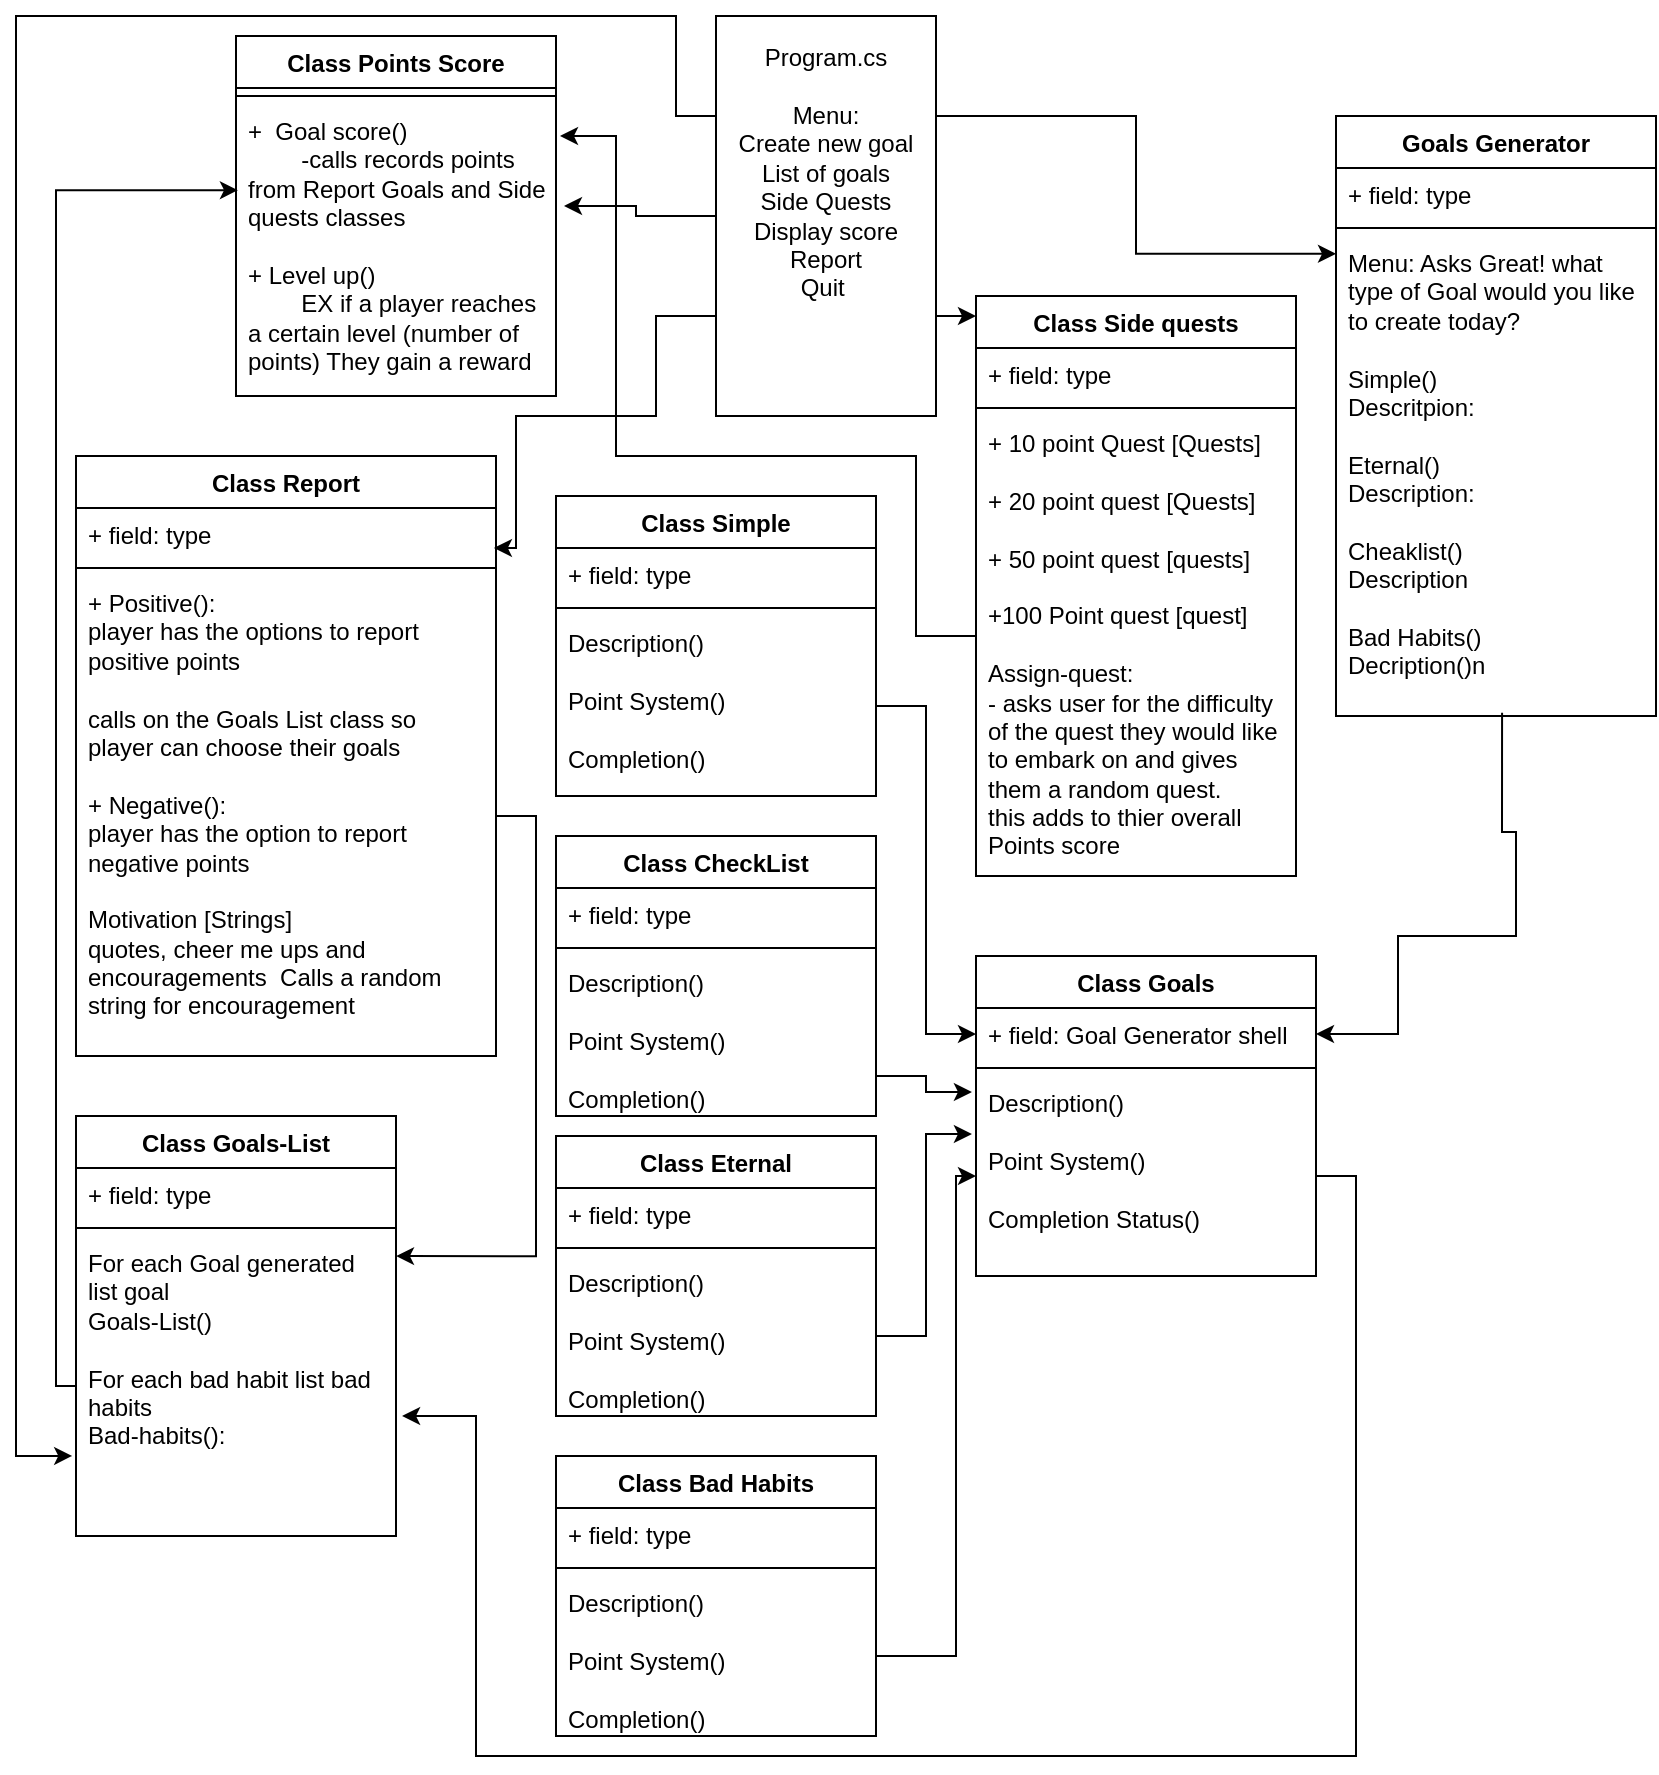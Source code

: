 <mxfile version="24.0.3" type="github">
  <diagram name="Page-1" id="mg-zi6jp-yd8Vdcsi83z">
    <mxGraphModel dx="1674" dy="738" grid="1" gridSize="10" guides="1" tooltips="1" connect="1" arrows="1" fold="1" page="1" pageScale="1" pageWidth="850" pageHeight="1100" math="0" shadow="0">
      <root>
        <mxCell id="0" />
        <mxCell id="1" parent="0" />
        <mxCell id="XtAbxL9BWPr4EBTgPovD-67" style="edgeStyle=orthogonalEdgeStyle;rounded=0;orthogonalLoop=1;jettySize=auto;html=1;exitX=0.519;exitY=0.993;exitDx=0;exitDy=0;exitPerimeter=0;entryX=1;entryY=0.5;entryDx=0;entryDy=0;" edge="1" parent="1" source="XtAbxL9BWPr4EBTgPovD-4" target="XtAbxL9BWPr4EBTgPovD-31">
          <mxGeometry relative="1" as="geometry">
            <mxPoint x="700" y="520" as="targetPoint" />
            <mxPoint x="750" y="430" as="sourcePoint" />
            <Array as="points">
              <mxPoint x="760" y="418" />
              <mxPoint x="760" y="470" />
              <mxPoint x="701" y="470" />
              <mxPoint x="701" y="519" />
            </Array>
          </mxGeometry>
        </mxCell>
        <mxCell id="XtAbxL9BWPr4EBTgPovD-1" value="Goals Generator" style="swimlane;fontStyle=1;align=center;verticalAlign=top;childLayout=stackLayout;horizontal=1;startSize=26;horizontalStack=0;resizeParent=1;resizeParentMax=0;resizeLast=0;collapsible=1;marginBottom=0;whiteSpace=wrap;html=1;" vertex="1" parent="1">
          <mxGeometry x="670" y="60" width="160" height="300" as="geometry" />
        </mxCell>
        <mxCell id="XtAbxL9BWPr4EBTgPovD-2" value="+ field: type" style="text;strokeColor=none;fillColor=none;align=left;verticalAlign=top;spacingLeft=4;spacingRight=4;overflow=hidden;rotatable=0;points=[[0,0.5],[1,0.5]];portConstraint=eastwest;whiteSpace=wrap;html=1;" vertex="1" parent="XtAbxL9BWPr4EBTgPovD-1">
          <mxGeometry y="26" width="160" height="26" as="geometry" />
        </mxCell>
        <mxCell id="XtAbxL9BWPr4EBTgPovD-3" value="" style="line;strokeWidth=1;fillColor=none;align=left;verticalAlign=middle;spacingTop=-1;spacingLeft=3;spacingRight=3;rotatable=0;labelPosition=right;points=[];portConstraint=eastwest;strokeColor=inherit;" vertex="1" parent="XtAbxL9BWPr4EBTgPovD-1">
          <mxGeometry y="52" width="160" height="8" as="geometry" />
        </mxCell>
        <mxCell id="XtAbxL9BWPr4EBTgPovD-4" value="Menu: Asks Great! what type of Goal would you like to create today?&lt;div&gt;&lt;br&gt;&lt;/div&gt;&lt;div&gt;Simple()&lt;/div&gt;&lt;div&gt;Descritpion:&lt;/div&gt;&lt;div&gt;&lt;br&gt;&lt;/div&gt;&lt;div&gt;Eternal()&lt;/div&gt;&lt;div&gt;Description:&lt;/div&gt;&lt;div&gt;&lt;br&gt;&lt;/div&gt;&lt;div&gt;Cheaklist()&lt;/div&gt;&lt;div&gt;Description&lt;/div&gt;&lt;div&gt;&lt;br&gt;&lt;/div&gt;&lt;div&gt;Bad Habits()&lt;/div&gt;&lt;div&gt;Decription()n&lt;/div&gt;&lt;div&gt;&lt;br&gt;&lt;/div&gt;" style="text;strokeColor=none;fillColor=none;align=left;verticalAlign=top;spacingLeft=4;spacingRight=4;overflow=hidden;rotatable=0;points=[[0,0.5],[1,0.5]];portConstraint=eastwest;whiteSpace=wrap;html=1;" vertex="1" parent="XtAbxL9BWPr4EBTgPovD-1">
          <mxGeometry y="60" width="160" height="240" as="geometry" />
        </mxCell>
        <mxCell id="XtAbxL9BWPr4EBTgPovD-64" style="edgeStyle=orthogonalEdgeStyle;rounded=0;orthogonalLoop=1;jettySize=auto;html=1;exitX=0;exitY=0.25;exitDx=0;exitDy=0;entryX=-0.012;entryY=0.733;entryDx=0;entryDy=0;entryPerimeter=0;" edge="1" parent="1" source="XtAbxL9BWPr4EBTgPovD-5" target="XtAbxL9BWPr4EBTgPovD-21">
          <mxGeometry relative="1" as="geometry">
            <mxPoint x="20" y="620" as="targetPoint" />
            <Array as="points">
              <mxPoint x="340" y="60" />
              <mxPoint x="340" y="10" />
              <mxPoint x="10" y="10" />
              <mxPoint x="10" y="730" />
            </Array>
          </mxGeometry>
        </mxCell>
        <mxCell id="XtAbxL9BWPr4EBTgPovD-5" value="Program.cs&lt;div&gt;&lt;br&gt;&lt;/div&gt;&lt;div&gt;Menu:&lt;/div&gt;&lt;div&gt;Create new goal&lt;/div&gt;&lt;div&gt;List of goals&lt;/div&gt;&lt;div&gt;Side Quests&lt;/div&gt;&lt;div&gt;Display score&lt;/div&gt;&lt;div&gt;Report&lt;/div&gt;&lt;div&gt;&lt;span style=&quot;background-color: initial;&quot;&gt;Quit&amp;nbsp;&lt;/span&gt;&lt;/div&gt;&lt;div&gt;&lt;br&gt;&lt;div&gt;&lt;br&gt;&lt;/div&gt;&lt;div&gt;&lt;br&gt;&lt;/div&gt;&lt;/div&gt;" style="html=1;whiteSpace=wrap;" vertex="1" parent="1">
          <mxGeometry x="360" y="10" width="110" height="200" as="geometry" />
        </mxCell>
        <mxCell id="XtAbxL9BWPr4EBTgPovD-6" value="Class Points Score" style="swimlane;fontStyle=1;align=center;verticalAlign=top;childLayout=stackLayout;horizontal=1;startSize=26;horizontalStack=0;resizeParent=1;resizeParentMax=0;resizeLast=0;collapsible=1;marginBottom=0;whiteSpace=wrap;html=1;" vertex="1" parent="1">
          <mxGeometry x="120" y="20" width="160" height="180" as="geometry" />
        </mxCell>
        <mxCell id="XtAbxL9BWPr4EBTgPovD-8" value="" style="line;strokeWidth=1;fillColor=none;align=left;verticalAlign=middle;spacingTop=-1;spacingLeft=3;spacingRight=3;rotatable=0;labelPosition=right;points=[];portConstraint=eastwest;strokeColor=inherit;" vertex="1" parent="XtAbxL9BWPr4EBTgPovD-6">
          <mxGeometry y="26" width="160" height="8" as="geometry" />
        </mxCell>
        <mxCell id="XtAbxL9BWPr4EBTgPovD-9" value="+&amp;nbsp; Goal score()&lt;div&gt;&lt;span style=&quot;white-space: pre;&quot;&gt;&#x9;&lt;/span&gt;-calls records points from Report Goals and Side quests classes&lt;br&gt;&lt;div&gt;&lt;br&gt;&lt;/div&gt;&lt;div&gt;+ Level up()&lt;/div&gt;&lt;div&gt;&lt;span style=&quot;white-space: pre;&quot;&gt;&#x9;&lt;/span&gt;EX if a player reaches a certain level (number of points) They gain a reward&amp;nbsp;&lt;/div&gt;&lt;div&gt;&lt;br&gt;&lt;/div&gt;&lt;div&gt;&lt;br&gt;&lt;/div&gt;&lt;div&gt;&lt;br&gt;&lt;div&gt;&lt;br&gt;&lt;/div&gt;&lt;/div&gt;&lt;/div&gt;" style="text;strokeColor=none;fillColor=none;align=left;verticalAlign=top;spacingLeft=4;spacingRight=4;overflow=hidden;rotatable=0;points=[[0,0.5],[1,0.5]];portConstraint=eastwest;whiteSpace=wrap;html=1;" vertex="1" parent="XtAbxL9BWPr4EBTgPovD-6">
          <mxGeometry y="34" width="160" height="146" as="geometry" />
        </mxCell>
        <mxCell id="XtAbxL9BWPr4EBTgPovD-14" value="Class Report" style="swimlane;fontStyle=1;align=center;verticalAlign=top;childLayout=stackLayout;horizontal=1;startSize=26;horizontalStack=0;resizeParent=1;resizeParentMax=0;resizeLast=0;collapsible=1;marginBottom=0;whiteSpace=wrap;html=1;" vertex="1" parent="1">
          <mxGeometry x="40" y="230" width="210" height="300" as="geometry" />
        </mxCell>
        <mxCell id="XtAbxL9BWPr4EBTgPovD-15" value="+ field: type" style="text;strokeColor=none;fillColor=none;align=left;verticalAlign=top;spacingLeft=4;spacingRight=4;overflow=hidden;rotatable=0;points=[[0,0.5],[1,0.5]];portConstraint=eastwest;whiteSpace=wrap;html=1;" vertex="1" parent="XtAbxL9BWPr4EBTgPovD-14">
          <mxGeometry y="26" width="210" height="26" as="geometry" />
        </mxCell>
        <mxCell id="XtAbxL9BWPr4EBTgPovD-16" value="" style="line;strokeWidth=1;fillColor=none;align=left;verticalAlign=middle;spacingTop=-1;spacingLeft=3;spacingRight=3;rotatable=0;labelPosition=right;points=[];portConstraint=eastwest;strokeColor=inherit;" vertex="1" parent="XtAbxL9BWPr4EBTgPovD-14">
          <mxGeometry y="52" width="210" height="8" as="geometry" />
        </mxCell>
        <mxCell id="XtAbxL9BWPr4EBTgPovD-17" value="+ Positive():&lt;div&gt;player has the options to report positive points&amp;nbsp;&amp;nbsp;&lt;/div&gt;&lt;div&gt;&lt;br&gt;&lt;/div&gt;&lt;div&gt;calls on the Goals List class so player can choose their goals&lt;br&gt;&lt;div&gt;&lt;br&gt;&lt;/div&gt;&lt;div&gt;+ Negative():&lt;/div&gt;&lt;div&gt;player has the option to report negative points&lt;/div&gt;&lt;div&gt;&lt;div&gt;&lt;br&gt;&lt;/div&gt;&lt;/div&gt;&lt;div&gt;Motivation [Strings]&lt;/div&gt;&lt;div&gt;quotes, cheer me ups and encouragements&amp;nbsp; Calls a random string for encouragement&lt;/div&gt;&lt;/div&gt;" style="text;strokeColor=none;fillColor=none;align=left;verticalAlign=top;spacingLeft=4;spacingRight=4;overflow=hidden;rotatable=0;points=[[0,0.5],[1,0.5]];portConstraint=eastwest;whiteSpace=wrap;html=1;" vertex="1" parent="XtAbxL9BWPr4EBTgPovD-14">
          <mxGeometry y="60" width="210" height="240" as="geometry" />
        </mxCell>
        <mxCell id="XtAbxL9BWPr4EBTgPovD-18" value="Class Goals-List" style="swimlane;fontStyle=1;align=center;verticalAlign=top;childLayout=stackLayout;horizontal=1;startSize=26;horizontalStack=0;resizeParent=1;resizeParentMax=0;resizeLast=0;collapsible=1;marginBottom=0;whiteSpace=wrap;html=1;" vertex="1" parent="1">
          <mxGeometry x="40" y="560" width="160" height="210" as="geometry" />
        </mxCell>
        <mxCell id="XtAbxL9BWPr4EBTgPovD-19" value="+ field: type" style="text;strokeColor=none;fillColor=none;align=left;verticalAlign=top;spacingLeft=4;spacingRight=4;overflow=hidden;rotatable=0;points=[[0,0.5],[1,0.5]];portConstraint=eastwest;whiteSpace=wrap;html=1;" vertex="1" parent="XtAbxL9BWPr4EBTgPovD-18">
          <mxGeometry y="26" width="160" height="26" as="geometry" />
        </mxCell>
        <mxCell id="XtAbxL9BWPr4EBTgPovD-20" value="" style="line;strokeWidth=1;fillColor=none;align=left;verticalAlign=middle;spacingTop=-1;spacingLeft=3;spacingRight=3;rotatable=0;labelPosition=right;points=[];portConstraint=eastwest;strokeColor=inherit;" vertex="1" parent="XtAbxL9BWPr4EBTgPovD-18">
          <mxGeometry y="52" width="160" height="8" as="geometry" />
        </mxCell>
        <mxCell id="XtAbxL9BWPr4EBTgPovD-21" value="For each Goal generated list goal&amp;nbsp;&lt;div&gt;Goals-List()&lt;div&gt;&lt;br&gt;&lt;/div&gt;&lt;div&gt;For each bad habit list bad habits&lt;/div&gt;&lt;div&gt;Bad-habits():&lt;/div&gt;&lt;div&gt;&lt;br&gt;&lt;div&gt;&amp;nbsp;&lt;/div&gt;&lt;/div&gt;&lt;/div&gt;" style="text;strokeColor=none;fillColor=none;align=left;verticalAlign=top;spacingLeft=4;spacingRight=4;overflow=hidden;rotatable=0;points=[[0,0.5],[1,0.5]];portConstraint=eastwest;whiteSpace=wrap;html=1;" vertex="1" parent="XtAbxL9BWPr4EBTgPovD-18">
          <mxGeometry y="60" width="160" height="150" as="geometry" />
        </mxCell>
        <mxCell id="XtAbxL9BWPr4EBTgPovD-22" value="Class Side quests" style="swimlane;fontStyle=1;align=center;verticalAlign=top;childLayout=stackLayout;horizontal=1;startSize=26;horizontalStack=0;resizeParent=1;resizeParentMax=0;resizeLast=0;collapsible=1;marginBottom=0;whiteSpace=wrap;html=1;" vertex="1" parent="1">
          <mxGeometry x="490" y="150" width="160" height="290" as="geometry" />
        </mxCell>
        <mxCell id="XtAbxL9BWPr4EBTgPovD-23" value="+ field: type" style="text;strokeColor=none;fillColor=none;align=left;verticalAlign=top;spacingLeft=4;spacingRight=4;overflow=hidden;rotatable=0;points=[[0,0.5],[1,0.5]];portConstraint=eastwest;whiteSpace=wrap;html=1;" vertex="1" parent="XtAbxL9BWPr4EBTgPovD-22">
          <mxGeometry y="26" width="160" height="26" as="geometry" />
        </mxCell>
        <mxCell id="XtAbxL9BWPr4EBTgPovD-24" value="" style="line;strokeWidth=1;fillColor=none;align=left;verticalAlign=middle;spacingTop=-1;spacingLeft=3;spacingRight=3;rotatable=0;labelPosition=right;points=[];portConstraint=eastwest;strokeColor=inherit;" vertex="1" parent="XtAbxL9BWPr4EBTgPovD-22">
          <mxGeometry y="52" width="160" height="8" as="geometry" />
        </mxCell>
        <mxCell id="XtAbxL9BWPr4EBTgPovD-25" value="+ 10 point Quest [Quests]&lt;div&gt;&lt;div&gt;&lt;br&gt;&lt;/div&gt;&lt;div&gt;+ 20 point quest [Quests]&lt;/div&gt;&lt;div&gt;&lt;br&gt;&lt;/div&gt;&lt;div&gt;+ 50 point quest [quests]&lt;/div&gt;&lt;div&gt;&lt;br&gt;&lt;/div&gt;&lt;div&gt;+100 Point quest [quest]&lt;/div&gt;&lt;div&gt;&lt;span style=&quot;background-color: initial;&quot;&gt;&lt;br&gt;&lt;/span&gt;&lt;/div&gt;&lt;div&gt;&lt;span style=&quot;background-color: initial;&quot;&gt;Assign-quest:&lt;/span&gt;&lt;br&gt;&lt;/div&gt;&lt;div&gt;- asks user for the difficulty of the quest they would like to embark on and gives them a random quest.&lt;/div&gt;&lt;div&gt;this adds to thier overall Points score&lt;/div&gt;&lt;div&gt;&lt;br&gt;&lt;/div&gt;&lt;/div&gt;" style="text;strokeColor=none;fillColor=none;align=left;verticalAlign=top;spacingLeft=4;spacingRight=4;overflow=hidden;rotatable=0;points=[[0,0.5],[1,0.5]];portConstraint=eastwest;whiteSpace=wrap;html=1;" vertex="1" parent="XtAbxL9BWPr4EBTgPovD-22">
          <mxGeometry y="60" width="160" height="230" as="geometry" />
        </mxCell>
        <mxCell id="XtAbxL9BWPr4EBTgPovD-30" value="Class Goals" style="swimlane;fontStyle=1;align=center;verticalAlign=top;childLayout=stackLayout;horizontal=1;startSize=26;horizontalStack=0;resizeParent=1;resizeParentMax=0;resizeLast=0;collapsible=1;marginBottom=0;whiteSpace=wrap;html=1;" vertex="1" parent="1">
          <mxGeometry x="490" y="480" width="170" height="160" as="geometry" />
        </mxCell>
        <mxCell id="XtAbxL9BWPr4EBTgPovD-31" value="+ field: Goal Generator shell" style="text;strokeColor=none;fillColor=none;align=left;verticalAlign=top;spacingLeft=4;spacingRight=4;overflow=hidden;rotatable=0;points=[[0,0.5],[1,0.5]];portConstraint=eastwest;whiteSpace=wrap;html=1;" vertex="1" parent="XtAbxL9BWPr4EBTgPovD-30">
          <mxGeometry y="26" width="170" height="26" as="geometry" />
        </mxCell>
        <mxCell id="XtAbxL9BWPr4EBTgPovD-32" value="" style="line;strokeWidth=1;fillColor=none;align=left;verticalAlign=middle;spacingTop=-1;spacingLeft=3;spacingRight=3;rotatable=0;labelPosition=right;points=[];portConstraint=eastwest;strokeColor=inherit;" vertex="1" parent="XtAbxL9BWPr4EBTgPovD-30">
          <mxGeometry y="52" width="170" height="8" as="geometry" />
        </mxCell>
        <mxCell id="XtAbxL9BWPr4EBTgPovD-33" value="Description()&lt;div&gt;&lt;br&gt;&lt;/div&gt;&lt;div&gt;Point System()&lt;/div&gt;&lt;div&gt;&lt;br&gt;&lt;/div&gt;&lt;div&gt;Completion Status()&amp;nbsp;&lt;/div&gt;&lt;div&gt;&lt;br&gt;&lt;div&gt;&lt;br&gt;&lt;/div&gt;&lt;div&gt;&lt;br&gt;&lt;/div&gt;&lt;div&gt;&lt;br&gt;&lt;/div&gt;&lt;/div&gt;" style="text;strokeColor=none;fillColor=none;align=left;verticalAlign=top;spacingLeft=4;spacingRight=4;overflow=hidden;rotatable=0;points=[[0,0.5],[1,0.5]];portConstraint=eastwest;whiteSpace=wrap;html=1;" vertex="1" parent="XtAbxL9BWPr4EBTgPovD-30">
          <mxGeometry y="60" width="170" height="100" as="geometry" />
        </mxCell>
        <mxCell id="XtAbxL9BWPr4EBTgPovD-38" value="Class Eternal" style="swimlane;fontStyle=1;align=center;verticalAlign=top;childLayout=stackLayout;horizontal=1;startSize=26;horizontalStack=0;resizeParent=1;resizeParentMax=0;resizeLast=0;collapsible=1;marginBottom=0;whiteSpace=wrap;html=1;" vertex="1" parent="1">
          <mxGeometry x="280" y="570" width="160" height="140" as="geometry" />
        </mxCell>
        <mxCell id="XtAbxL9BWPr4EBTgPovD-39" value="+ field: type" style="text;strokeColor=none;fillColor=none;align=left;verticalAlign=top;spacingLeft=4;spacingRight=4;overflow=hidden;rotatable=0;points=[[0,0.5],[1,0.5]];portConstraint=eastwest;whiteSpace=wrap;html=1;" vertex="1" parent="XtAbxL9BWPr4EBTgPovD-38">
          <mxGeometry y="26" width="160" height="26" as="geometry" />
        </mxCell>
        <mxCell id="XtAbxL9BWPr4EBTgPovD-40" value="" style="line;strokeWidth=1;fillColor=none;align=left;verticalAlign=middle;spacingTop=-1;spacingLeft=3;spacingRight=3;rotatable=0;labelPosition=right;points=[];portConstraint=eastwest;strokeColor=inherit;" vertex="1" parent="XtAbxL9BWPr4EBTgPovD-38">
          <mxGeometry y="52" width="160" height="8" as="geometry" />
        </mxCell>
        <mxCell id="XtAbxL9BWPr4EBTgPovD-41" value="Description()&lt;div&gt;&lt;br&gt;&lt;/div&gt;&lt;div&gt;Point System()&lt;/div&gt;&lt;div&gt;&lt;br&gt;&lt;/div&gt;&lt;div&gt;Completion()&lt;/div&gt;" style="text;strokeColor=none;fillColor=none;align=left;verticalAlign=top;spacingLeft=4;spacingRight=4;overflow=hidden;rotatable=0;points=[[0,0.5],[1,0.5]];portConstraint=eastwest;whiteSpace=wrap;html=1;" vertex="1" parent="XtAbxL9BWPr4EBTgPovD-38">
          <mxGeometry y="60" width="160" height="80" as="geometry" />
        </mxCell>
        <mxCell id="XtAbxL9BWPr4EBTgPovD-46" value="Class Simple" style="swimlane;fontStyle=1;align=center;verticalAlign=top;childLayout=stackLayout;horizontal=1;startSize=26;horizontalStack=0;resizeParent=1;resizeParentMax=0;resizeLast=0;collapsible=1;marginBottom=0;whiteSpace=wrap;html=1;" vertex="1" parent="1">
          <mxGeometry x="280" y="250" width="160" height="150" as="geometry" />
        </mxCell>
        <mxCell id="XtAbxL9BWPr4EBTgPovD-47" value="+ field: type" style="text;strokeColor=none;fillColor=none;align=left;verticalAlign=top;spacingLeft=4;spacingRight=4;overflow=hidden;rotatable=0;points=[[0,0.5],[1,0.5]];portConstraint=eastwest;whiteSpace=wrap;html=1;" vertex="1" parent="XtAbxL9BWPr4EBTgPovD-46">
          <mxGeometry y="26" width="160" height="26" as="geometry" />
        </mxCell>
        <mxCell id="XtAbxL9BWPr4EBTgPovD-48" value="" style="line;strokeWidth=1;fillColor=none;align=left;verticalAlign=middle;spacingTop=-1;spacingLeft=3;spacingRight=3;rotatable=0;labelPosition=right;points=[];portConstraint=eastwest;strokeColor=inherit;" vertex="1" parent="XtAbxL9BWPr4EBTgPovD-46">
          <mxGeometry y="52" width="160" height="8" as="geometry" />
        </mxCell>
        <mxCell id="XtAbxL9BWPr4EBTgPovD-49" value="Description()&lt;div&gt;&lt;br&gt;&lt;/div&gt;&lt;div&gt;Point System()&lt;/div&gt;&lt;div&gt;&lt;br&gt;&lt;/div&gt;&lt;div&gt;Completion()&lt;/div&gt;" style="text;strokeColor=none;fillColor=none;align=left;verticalAlign=top;spacingLeft=4;spacingRight=4;overflow=hidden;rotatable=0;points=[[0,0.5],[1,0.5]];portConstraint=eastwest;whiteSpace=wrap;html=1;" vertex="1" parent="XtAbxL9BWPr4EBTgPovD-46">
          <mxGeometry y="60" width="160" height="90" as="geometry" />
        </mxCell>
        <mxCell id="XtAbxL9BWPr4EBTgPovD-50" value="Class CheckList" style="swimlane;fontStyle=1;align=center;verticalAlign=top;childLayout=stackLayout;horizontal=1;startSize=26;horizontalStack=0;resizeParent=1;resizeParentMax=0;resizeLast=0;collapsible=1;marginBottom=0;whiteSpace=wrap;html=1;" vertex="1" parent="1">
          <mxGeometry x="280" y="420" width="160" height="140" as="geometry" />
        </mxCell>
        <mxCell id="XtAbxL9BWPr4EBTgPovD-51" value="+ field: type" style="text;strokeColor=none;fillColor=none;align=left;verticalAlign=top;spacingLeft=4;spacingRight=4;overflow=hidden;rotatable=0;points=[[0,0.5],[1,0.5]];portConstraint=eastwest;whiteSpace=wrap;html=1;" vertex="1" parent="XtAbxL9BWPr4EBTgPovD-50">
          <mxGeometry y="26" width="160" height="26" as="geometry" />
        </mxCell>
        <mxCell id="XtAbxL9BWPr4EBTgPovD-52" value="" style="line;strokeWidth=1;fillColor=none;align=left;verticalAlign=middle;spacingTop=-1;spacingLeft=3;spacingRight=3;rotatable=0;labelPosition=right;points=[];portConstraint=eastwest;strokeColor=inherit;" vertex="1" parent="XtAbxL9BWPr4EBTgPovD-50">
          <mxGeometry y="52" width="160" height="8" as="geometry" />
        </mxCell>
        <mxCell id="XtAbxL9BWPr4EBTgPovD-53" value="Description()&lt;div&gt;&lt;br&gt;&lt;/div&gt;&lt;div&gt;Point System()&lt;/div&gt;&lt;div&gt;&lt;br&gt;&lt;/div&gt;&lt;div&gt;Completion()&lt;/div&gt;" style="text;strokeColor=none;fillColor=none;align=left;verticalAlign=top;spacingLeft=4;spacingRight=4;overflow=hidden;rotatable=0;points=[[0,0.5],[1,0.5]];portConstraint=eastwest;whiteSpace=wrap;html=1;" vertex="1" parent="XtAbxL9BWPr4EBTgPovD-50">
          <mxGeometry y="60" width="160" height="80" as="geometry" />
        </mxCell>
        <mxCell id="XtAbxL9BWPr4EBTgPovD-54" value="Class Bad Habits" style="swimlane;fontStyle=1;align=center;verticalAlign=top;childLayout=stackLayout;horizontal=1;startSize=26;horizontalStack=0;resizeParent=1;resizeParentMax=0;resizeLast=0;collapsible=1;marginBottom=0;whiteSpace=wrap;html=1;" vertex="1" parent="1">
          <mxGeometry x="280" y="730" width="160" height="140" as="geometry" />
        </mxCell>
        <mxCell id="XtAbxL9BWPr4EBTgPovD-55" value="+ field: type" style="text;strokeColor=none;fillColor=none;align=left;verticalAlign=top;spacingLeft=4;spacingRight=4;overflow=hidden;rotatable=0;points=[[0,0.5],[1,0.5]];portConstraint=eastwest;whiteSpace=wrap;html=1;" vertex="1" parent="XtAbxL9BWPr4EBTgPovD-54">
          <mxGeometry y="26" width="160" height="26" as="geometry" />
        </mxCell>
        <mxCell id="XtAbxL9BWPr4EBTgPovD-56" value="" style="line;strokeWidth=1;fillColor=none;align=left;verticalAlign=middle;spacingTop=-1;spacingLeft=3;spacingRight=3;rotatable=0;labelPosition=right;points=[];portConstraint=eastwest;strokeColor=inherit;" vertex="1" parent="XtAbxL9BWPr4EBTgPovD-54">
          <mxGeometry y="52" width="160" height="8" as="geometry" />
        </mxCell>
        <mxCell id="XtAbxL9BWPr4EBTgPovD-57" value="Description()&lt;div&gt;&lt;br&gt;&lt;/div&gt;&lt;div&gt;Point System()&lt;/div&gt;&lt;div&gt;&lt;br&gt;&lt;/div&gt;&lt;div&gt;Completion()&lt;/div&gt;" style="text;strokeColor=none;fillColor=none;align=left;verticalAlign=top;spacingLeft=4;spacingRight=4;overflow=hidden;rotatable=0;points=[[0,0.5],[1,0.5]];portConstraint=eastwest;whiteSpace=wrap;html=1;" vertex="1" parent="XtAbxL9BWPr4EBTgPovD-54">
          <mxGeometry y="60" width="160" height="80" as="geometry" />
        </mxCell>
        <mxCell id="XtAbxL9BWPr4EBTgPovD-59" style="edgeStyle=orthogonalEdgeStyle;rounded=0;orthogonalLoop=1;jettySize=auto;html=1;exitX=1;exitY=0.25;exitDx=0;exitDy=0;entryX=0;entryY=0.037;entryDx=0;entryDy=0;entryPerimeter=0;" edge="1" parent="1" source="XtAbxL9BWPr4EBTgPovD-5" target="XtAbxL9BWPr4EBTgPovD-4">
          <mxGeometry relative="1" as="geometry" />
        </mxCell>
        <mxCell id="XtAbxL9BWPr4EBTgPovD-60" style="edgeStyle=orthogonalEdgeStyle;rounded=0;orthogonalLoop=1;jettySize=auto;html=1;exitX=0;exitY=0.5;exitDx=0;exitDy=0;entryX=1.025;entryY=0.349;entryDx=0;entryDy=0;entryPerimeter=0;" edge="1" parent="1" source="XtAbxL9BWPr4EBTgPovD-5" target="XtAbxL9BWPr4EBTgPovD-9">
          <mxGeometry relative="1" as="geometry" />
        </mxCell>
        <mxCell id="XtAbxL9BWPr4EBTgPovD-66" style="edgeStyle=orthogonalEdgeStyle;rounded=0;orthogonalLoop=1;jettySize=auto;html=1;exitX=1;exitY=0.75;exitDx=0;exitDy=0;entryX=0;entryY=0.036;entryDx=0;entryDy=0;entryPerimeter=0;" edge="1" parent="1" source="XtAbxL9BWPr4EBTgPovD-5" target="XtAbxL9BWPr4EBTgPovD-22">
          <mxGeometry relative="1" as="geometry" />
        </mxCell>
        <mxCell id="XtAbxL9BWPr4EBTgPovD-68" style="edgeStyle=orthogonalEdgeStyle;rounded=0;orthogonalLoop=1;jettySize=auto;html=1;exitX=1;exitY=0.5;exitDx=0;exitDy=0;entryX=0;entryY=0.5;entryDx=0;entryDy=0;" edge="1" parent="1" source="XtAbxL9BWPr4EBTgPovD-49" target="XtAbxL9BWPr4EBTgPovD-31">
          <mxGeometry relative="1" as="geometry" />
        </mxCell>
        <mxCell id="XtAbxL9BWPr4EBTgPovD-69" style="edgeStyle=orthogonalEdgeStyle;rounded=0;orthogonalLoop=1;jettySize=auto;html=1;exitX=1;exitY=0.5;exitDx=0;exitDy=0;entryX=-0.012;entryY=0.08;entryDx=0;entryDy=0;entryPerimeter=0;" edge="1" parent="1" source="XtAbxL9BWPr4EBTgPovD-53" target="XtAbxL9BWPr4EBTgPovD-33">
          <mxGeometry relative="1" as="geometry">
            <Array as="points">
              <mxPoint x="440" y="540" />
              <mxPoint x="465" y="540" />
              <mxPoint x="465" y="548" />
            </Array>
          </mxGeometry>
        </mxCell>
        <mxCell id="XtAbxL9BWPr4EBTgPovD-70" style="edgeStyle=orthogonalEdgeStyle;rounded=0;orthogonalLoop=1;jettySize=auto;html=1;exitX=1;exitY=0.5;exitDx=0;exitDy=0;entryX=-0.012;entryY=0.29;entryDx=0;entryDy=0;entryPerimeter=0;" edge="1" parent="1" source="XtAbxL9BWPr4EBTgPovD-41" target="XtAbxL9BWPr4EBTgPovD-33">
          <mxGeometry relative="1" as="geometry" />
        </mxCell>
        <mxCell id="XtAbxL9BWPr4EBTgPovD-71" style="edgeStyle=orthogonalEdgeStyle;rounded=0;orthogonalLoop=1;jettySize=auto;html=1;exitX=1;exitY=0.5;exitDx=0;exitDy=0;entryX=0;entryY=0.5;entryDx=0;entryDy=0;" edge="1" parent="1" source="XtAbxL9BWPr4EBTgPovD-57" target="XtAbxL9BWPr4EBTgPovD-33">
          <mxGeometry relative="1" as="geometry">
            <Array as="points">
              <mxPoint x="480" y="830" />
              <mxPoint x="480" y="590" />
            </Array>
          </mxGeometry>
        </mxCell>
        <mxCell id="XtAbxL9BWPr4EBTgPovD-73" style="edgeStyle=orthogonalEdgeStyle;rounded=0;orthogonalLoop=1;jettySize=auto;html=1;exitX=1;exitY=0.5;exitDx=0;exitDy=0;entryX=1.019;entryY=0.6;entryDx=0;entryDy=0;entryPerimeter=0;" edge="1" parent="1" source="XtAbxL9BWPr4EBTgPovD-33" target="XtAbxL9BWPr4EBTgPovD-21">
          <mxGeometry relative="1" as="geometry">
            <Array as="points">
              <mxPoint x="680" y="590" />
              <mxPoint x="680" y="880" />
              <mxPoint x="240" y="880" />
              <mxPoint x="240" y="710" />
            </Array>
          </mxGeometry>
        </mxCell>
        <mxCell id="XtAbxL9BWPr4EBTgPovD-74" style="edgeStyle=orthogonalEdgeStyle;rounded=0;orthogonalLoop=1;jettySize=auto;html=1;exitX=1;exitY=0.5;exitDx=0;exitDy=0;entryX=1;entryY=0.067;entryDx=0;entryDy=0;entryPerimeter=0;" edge="1" parent="1" source="XtAbxL9BWPr4EBTgPovD-17" target="XtAbxL9BWPr4EBTgPovD-21">
          <mxGeometry relative="1" as="geometry" />
        </mxCell>
        <mxCell id="XtAbxL9BWPr4EBTgPovD-75" style="edgeStyle=orthogonalEdgeStyle;rounded=0;orthogonalLoop=1;jettySize=auto;html=1;exitX=0;exitY=0.5;exitDx=0;exitDy=0;entryX=0.006;entryY=0.295;entryDx=0;entryDy=0;entryPerimeter=0;" edge="1" parent="1" source="XtAbxL9BWPr4EBTgPovD-21" target="XtAbxL9BWPr4EBTgPovD-9">
          <mxGeometry relative="1" as="geometry">
            <Array as="points">
              <mxPoint x="30" y="695" />
              <mxPoint x="30" y="97" />
            </Array>
          </mxGeometry>
        </mxCell>
        <mxCell id="XtAbxL9BWPr4EBTgPovD-76" style="edgeStyle=orthogonalEdgeStyle;rounded=0;orthogonalLoop=1;jettySize=auto;html=1;exitX=0;exitY=0.75;exitDx=0;exitDy=0;entryX=0.995;entryY=0.769;entryDx=0;entryDy=0;entryPerimeter=0;" edge="1" parent="1" source="XtAbxL9BWPr4EBTgPovD-5" target="XtAbxL9BWPr4EBTgPovD-15">
          <mxGeometry relative="1" as="geometry">
            <Array as="points">
              <mxPoint x="330" y="160" />
              <mxPoint x="330" y="210" />
              <mxPoint x="260" y="210" />
              <mxPoint x="260" y="276" />
            </Array>
          </mxGeometry>
        </mxCell>
        <mxCell id="XtAbxL9BWPr4EBTgPovD-77" style="edgeStyle=orthogonalEdgeStyle;rounded=0;orthogonalLoop=1;jettySize=auto;html=1;exitX=0;exitY=0.5;exitDx=0;exitDy=0;" edge="1" parent="1" source="XtAbxL9BWPr4EBTgPovD-25">
          <mxGeometry relative="1" as="geometry">
            <mxPoint x="282" y="70" as="targetPoint" />
            <Array as="points">
              <mxPoint x="460" y="320" />
              <mxPoint x="460" y="230" />
              <mxPoint x="310" y="230" />
              <mxPoint x="310" y="70" />
              <mxPoint x="282" y="70" />
            </Array>
          </mxGeometry>
        </mxCell>
      </root>
    </mxGraphModel>
  </diagram>
</mxfile>
